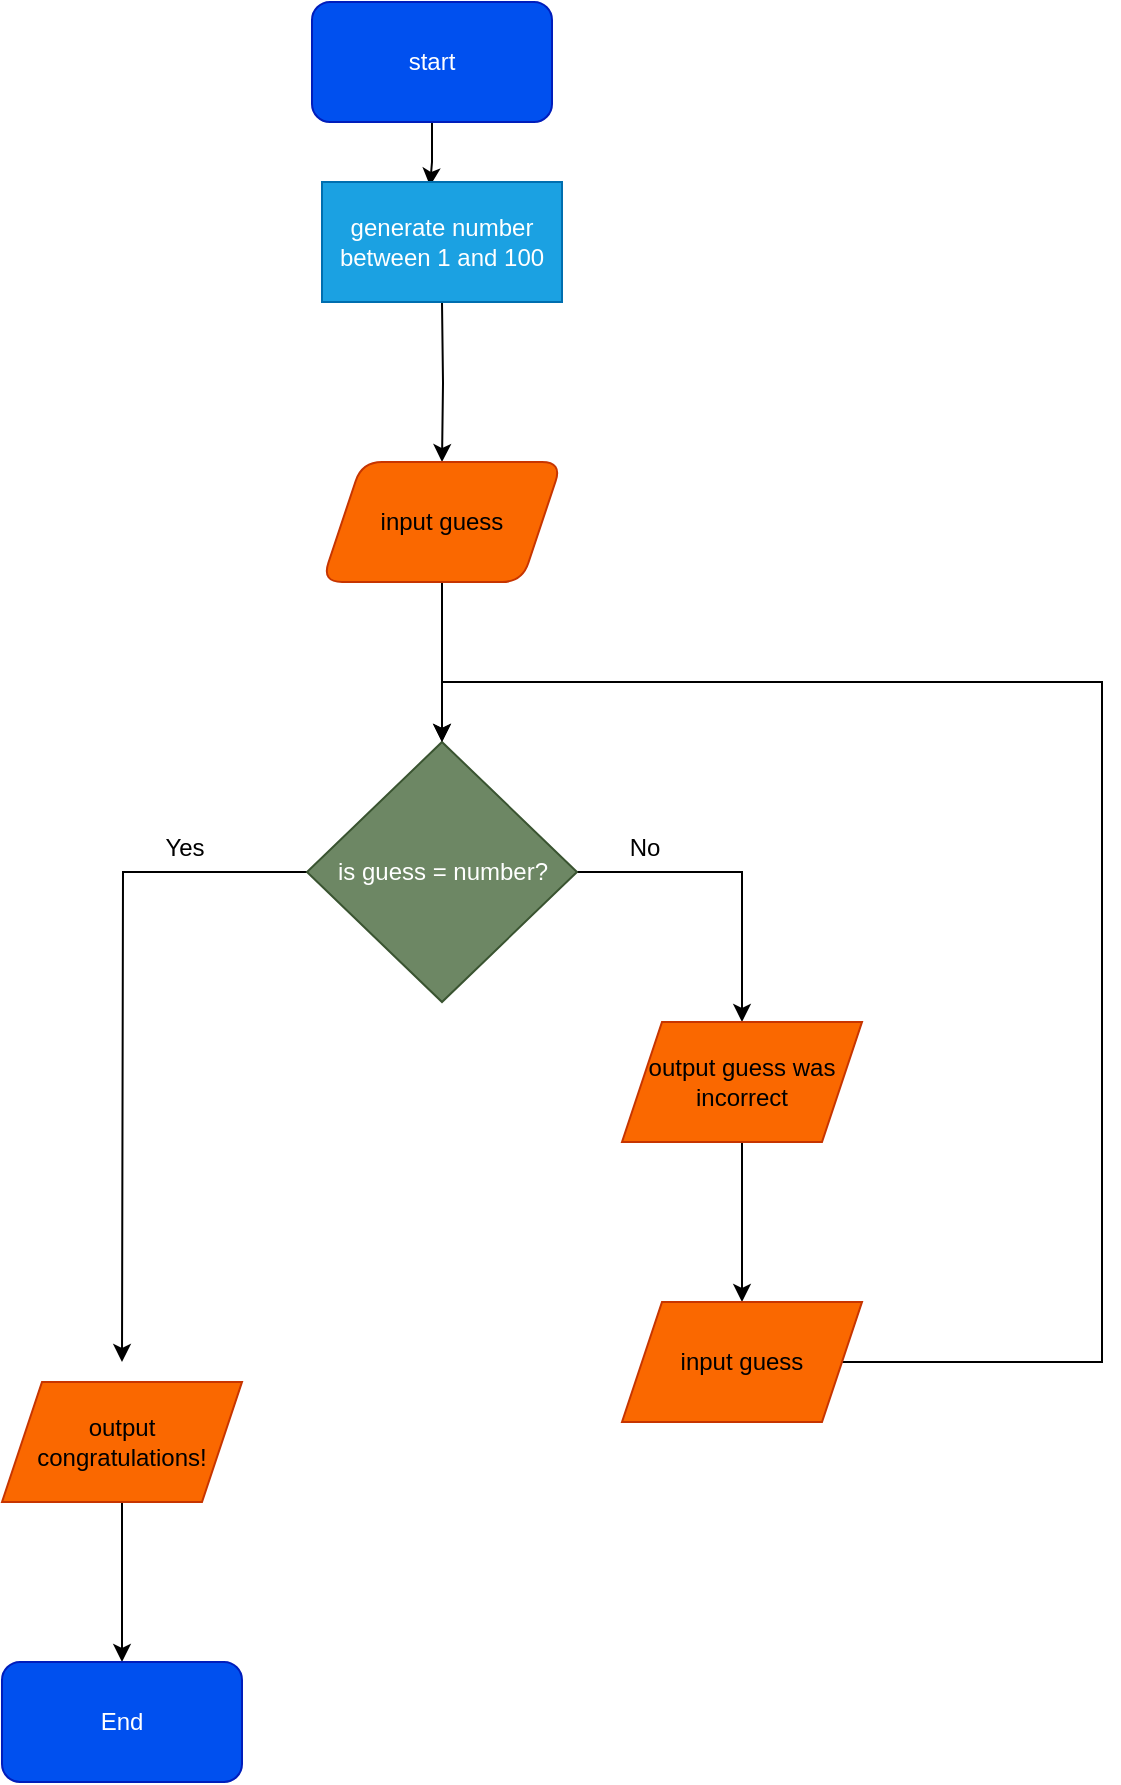 <mxfile version="28.2.3">
  <diagram id="C5RBs43oDa-KdzZeNtuy" name="Page-1">
    <mxGraphModel dx="1678" dy="939" grid="1" gridSize="10" guides="1" tooltips="1" connect="1" arrows="1" fold="1" page="1" pageScale="1" pageWidth="827" pageHeight="1169" math="0" shadow="0">
      <root>
        <mxCell id="WIyWlLk6GJQsqaUBKTNV-0" />
        <mxCell id="WIyWlLk6GJQsqaUBKTNV-1" parent="WIyWlLk6GJQsqaUBKTNV-0" />
        <mxCell id="7MVLAz_MhGsNrZvwrw_P-4" value="" style="edgeStyle=orthogonalEdgeStyle;rounded=0;orthogonalLoop=1;jettySize=auto;html=1;" edge="1" parent="WIyWlLk6GJQsqaUBKTNV-1" target="7MVLAz_MhGsNrZvwrw_P-3">
          <mxGeometry relative="1" as="geometry">
            <mxPoint x="240" y="150" as="sourcePoint" />
          </mxGeometry>
        </mxCell>
        <mxCell id="7MVLAz_MhGsNrZvwrw_P-6" style="edgeStyle=orthogonalEdgeStyle;rounded=0;orthogonalLoop=1;jettySize=auto;html=1;entryX=0.5;entryY=0;entryDx=0;entryDy=0;" edge="1" parent="WIyWlLk6GJQsqaUBKTNV-1" source="7MVLAz_MhGsNrZvwrw_P-3" target="7MVLAz_MhGsNrZvwrw_P-5">
          <mxGeometry relative="1" as="geometry" />
        </mxCell>
        <mxCell id="7MVLAz_MhGsNrZvwrw_P-3" value="&lt;div&gt;input guess&lt;/div&gt;" style="shape=parallelogram;perimeter=parallelogramPerimeter;whiteSpace=wrap;html=1;fixedSize=1;rounded=1;fillColor=#fa6800;fontColor=#000000;strokeColor=#C73500;" vertex="1" parent="WIyWlLk6GJQsqaUBKTNV-1">
          <mxGeometry x="180" y="230" width="120" height="60" as="geometry" />
        </mxCell>
        <mxCell id="7MVLAz_MhGsNrZvwrw_P-11" value="" style="edgeStyle=orthogonalEdgeStyle;rounded=0;orthogonalLoop=1;jettySize=auto;html=1;" edge="1" parent="WIyWlLk6GJQsqaUBKTNV-1" source="7MVLAz_MhGsNrZvwrw_P-5" target="7MVLAz_MhGsNrZvwrw_P-10">
          <mxGeometry relative="1" as="geometry" />
        </mxCell>
        <mxCell id="7MVLAz_MhGsNrZvwrw_P-17" style="edgeStyle=orthogonalEdgeStyle;rounded=0;orthogonalLoop=1;jettySize=auto;html=1;" edge="1" parent="WIyWlLk6GJQsqaUBKTNV-1" source="7MVLAz_MhGsNrZvwrw_P-5">
          <mxGeometry relative="1" as="geometry">
            <mxPoint x="80" y="680" as="targetPoint" />
          </mxGeometry>
        </mxCell>
        <mxCell id="7MVLAz_MhGsNrZvwrw_P-5" value="is guess = number?" style="rhombus;whiteSpace=wrap;html=1;fillColor=#6d8764;fontColor=#ffffff;strokeColor=#3A5431;" vertex="1" parent="WIyWlLk6GJQsqaUBKTNV-1">
          <mxGeometry x="172.5" y="370" width="135" height="130" as="geometry" />
        </mxCell>
        <mxCell id="7MVLAz_MhGsNrZvwrw_P-15" value="" style="edgeStyle=orthogonalEdgeStyle;rounded=0;orthogonalLoop=1;jettySize=auto;html=1;" edge="1" parent="WIyWlLk6GJQsqaUBKTNV-1" source="7MVLAz_MhGsNrZvwrw_P-10" target="7MVLAz_MhGsNrZvwrw_P-14">
          <mxGeometry relative="1" as="geometry" />
        </mxCell>
        <mxCell id="7MVLAz_MhGsNrZvwrw_P-10" value="&lt;div&gt;output guess was incorrect&lt;/div&gt;" style="shape=parallelogram;perimeter=parallelogramPerimeter;whiteSpace=wrap;html=1;fixedSize=1;fillColor=#fa6800;fontColor=#000000;strokeColor=#C73500;" vertex="1" parent="WIyWlLk6GJQsqaUBKTNV-1">
          <mxGeometry x="330" y="510" width="120" height="60" as="geometry" />
        </mxCell>
        <mxCell id="7MVLAz_MhGsNrZvwrw_P-16" style="edgeStyle=orthogonalEdgeStyle;rounded=0;orthogonalLoop=1;jettySize=auto;html=1;entryX=0.5;entryY=0;entryDx=0;entryDy=0;" edge="1" parent="WIyWlLk6GJQsqaUBKTNV-1" source="7MVLAz_MhGsNrZvwrw_P-14" target="7MVLAz_MhGsNrZvwrw_P-5">
          <mxGeometry relative="1" as="geometry">
            <Array as="points">
              <mxPoint x="570" y="680" />
              <mxPoint x="570" y="340" />
              <mxPoint x="240" y="340" />
            </Array>
          </mxGeometry>
        </mxCell>
        <mxCell id="7MVLAz_MhGsNrZvwrw_P-14" value="&lt;div&gt;input guess&lt;/div&gt;" style="shape=parallelogram;perimeter=parallelogramPerimeter;whiteSpace=wrap;html=1;fixedSize=1;fillColor=#fa6800;fontColor=#000000;strokeColor=#C73500;" vertex="1" parent="WIyWlLk6GJQsqaUBKTNV-1">
          <mxGeometry x="330" y="650" width="120" height="60" as="geometry" />
        </mxCell>
        <mxCell id="7MVLAz_MhGsNrZvwrw_P-26" value="" style="edgeStyle=orthogonalEdgeStyle;rounded=0;orthogonalLoop=1;jettySize=auto;html=1;" edge="1" parent="WIyWlLk6GJQsqaUBKTNV-1" source="7MVLAz_MhGsNrZvwrw_P-18" target="7MVLAz_MhGsNrZvwrw_P-25">
          <mxGeometry relative="1" as="geometry" />
        </mxCell>
        <mxCell id="7MVLAz_MhGsNrZvwrw_P-18" value="&lt;div&gt;output congratulations!&lt;/div&gt;" style="shape=parallelogram;perimeter=parallelogramPerimeter;whiteSpace=wrap;html=1;fixedSize=1;fillColor=#fa6800;fontColor=#000000;strokeColor=#C73500;" vertex="1" parent="WIyWlLk6GJQsqaUBKTNV-1">
          <mxGeometry x="20" y="690" width="120" height="60" as="geometry" />
        </mxCell>
        <mxCell id="7MVLAz_MhGsNrZvwrw_P-20" style="edgeStyle=orthogonalEdgeStyle;rounded=0;orthogonalLoop=1;jettySize=auto;html=1;exitX=0.5;exitY=1;exitDx=0;exitDy=0;" edge="1" parent="WIyWlLk6GJQsqaUBKTNV-1">
          <mxGeometry relative="1" as="geometry">
            <mxPoint x="235" y="30" as="sourcePoint" />
            <mxPoint x="235" y="30" as="targetPoint" />
          </mxGeometry>
        </mxCell>
        <mxCell id="7MVLAz_MhGsNrZvwrw_P-21" style="edgeStyle=orthogonalEdgeStyle;rounded=0;orthogonalLoop=1;jettySize=auto;html=1;entryX=0.45;entryY=0.033;entryDx=0;entryDy=0;entryPerimeter=0;" edge="1" parent="WIyWlLk6GJQsqaUBKTNV-1" source="7MVLAz_MhGsNrZvwrw_P-24">
          <mxGeometry relative="1" as="geometry">
            <mxPoint x="235" y="30" as="sourcePoint" />
            <mxPoint x="234" y="91.98" as="targetPoint" />
          </mxGeometry>
        </mxCell>
        <mxCell id="7MVLAz_MhGsNrZvwrw_P-23" value="&lt;div&gt;generate number between 1 and 100&lt;/div&gt;" style="rounded=0;whiteSpace=wrap;html=1;fillColor=#1ba1e2;fontColor=#ffffff;strokeColor=#006EAF;" vertex="1" parent="WIyWlLk6GJQsqaUBKTNV-1">
          <mxGeometry x="180" y="90" width="120" height="60" as="geometry" />
        </mxCell>
        <mxCell id="7MVLAz_MhGsNrZvwrw_P-24" value="&lt;div&gt;start&lt;/div&gt;" style="rounded=1;whiteSpace=wrap;html=1;fillColor=#0050ef;fontColor=#ffffff;strokeColor=#001DBC;" vertex="1" parent="WIyWlLk6GJQsqaUBKTNV-1">
          <mxGeometry x="175" width="120" height="60" as="geometry" />
        </mxCell>
        <mxCell id="7MVLAz_MhGsNrZvwrw_P-25" value="&lt;div&gt;End&lt;/div&gt;" style="rounded=1;whiteSpace=wrap;html=1;fillColor=#0050ef;strokeColor=#001DBC;fontColor=#ffffff;" vertex="1" parent="WIyWlLk6GJQsqaUBKTNV-1">
          <mxGeometry x="20" y="830" width="120" height="60" as="geometry" />
        </mxCell>
        <mxCell id="7MVLAz_MhGsNrZvwrw_P-27" value="No" style="text;html=1;align=center;verticalAlign=middle;resizable=0;points=[];autosize=1;strokeColor=none;fillColor=none;" vertex="1" parent="WIyWlLk6GJQsqaUBKTNV-1">
          <mxGeometry x="321" y="408" width="40" height="30" as="geometry" />
        </mxCell>
        <mxCell id="7MVLAz_MhGsNrZvwrw_P-28" value="Yes" style="text;html=1;align=center;verticalAlign=middle;resizable=0;points=[];autosize=1;strokeColor=none;fillColor=none;" vertex="1" parent="WIyWlLk6GJQsqaUBKTNV-1">
          <mxGeometry x="91" y="408" width="40" height="30" as="geometry" />
        </mxCell>
      </root>
    </mxGraphModel>
  </diagram>
</mxfile>
